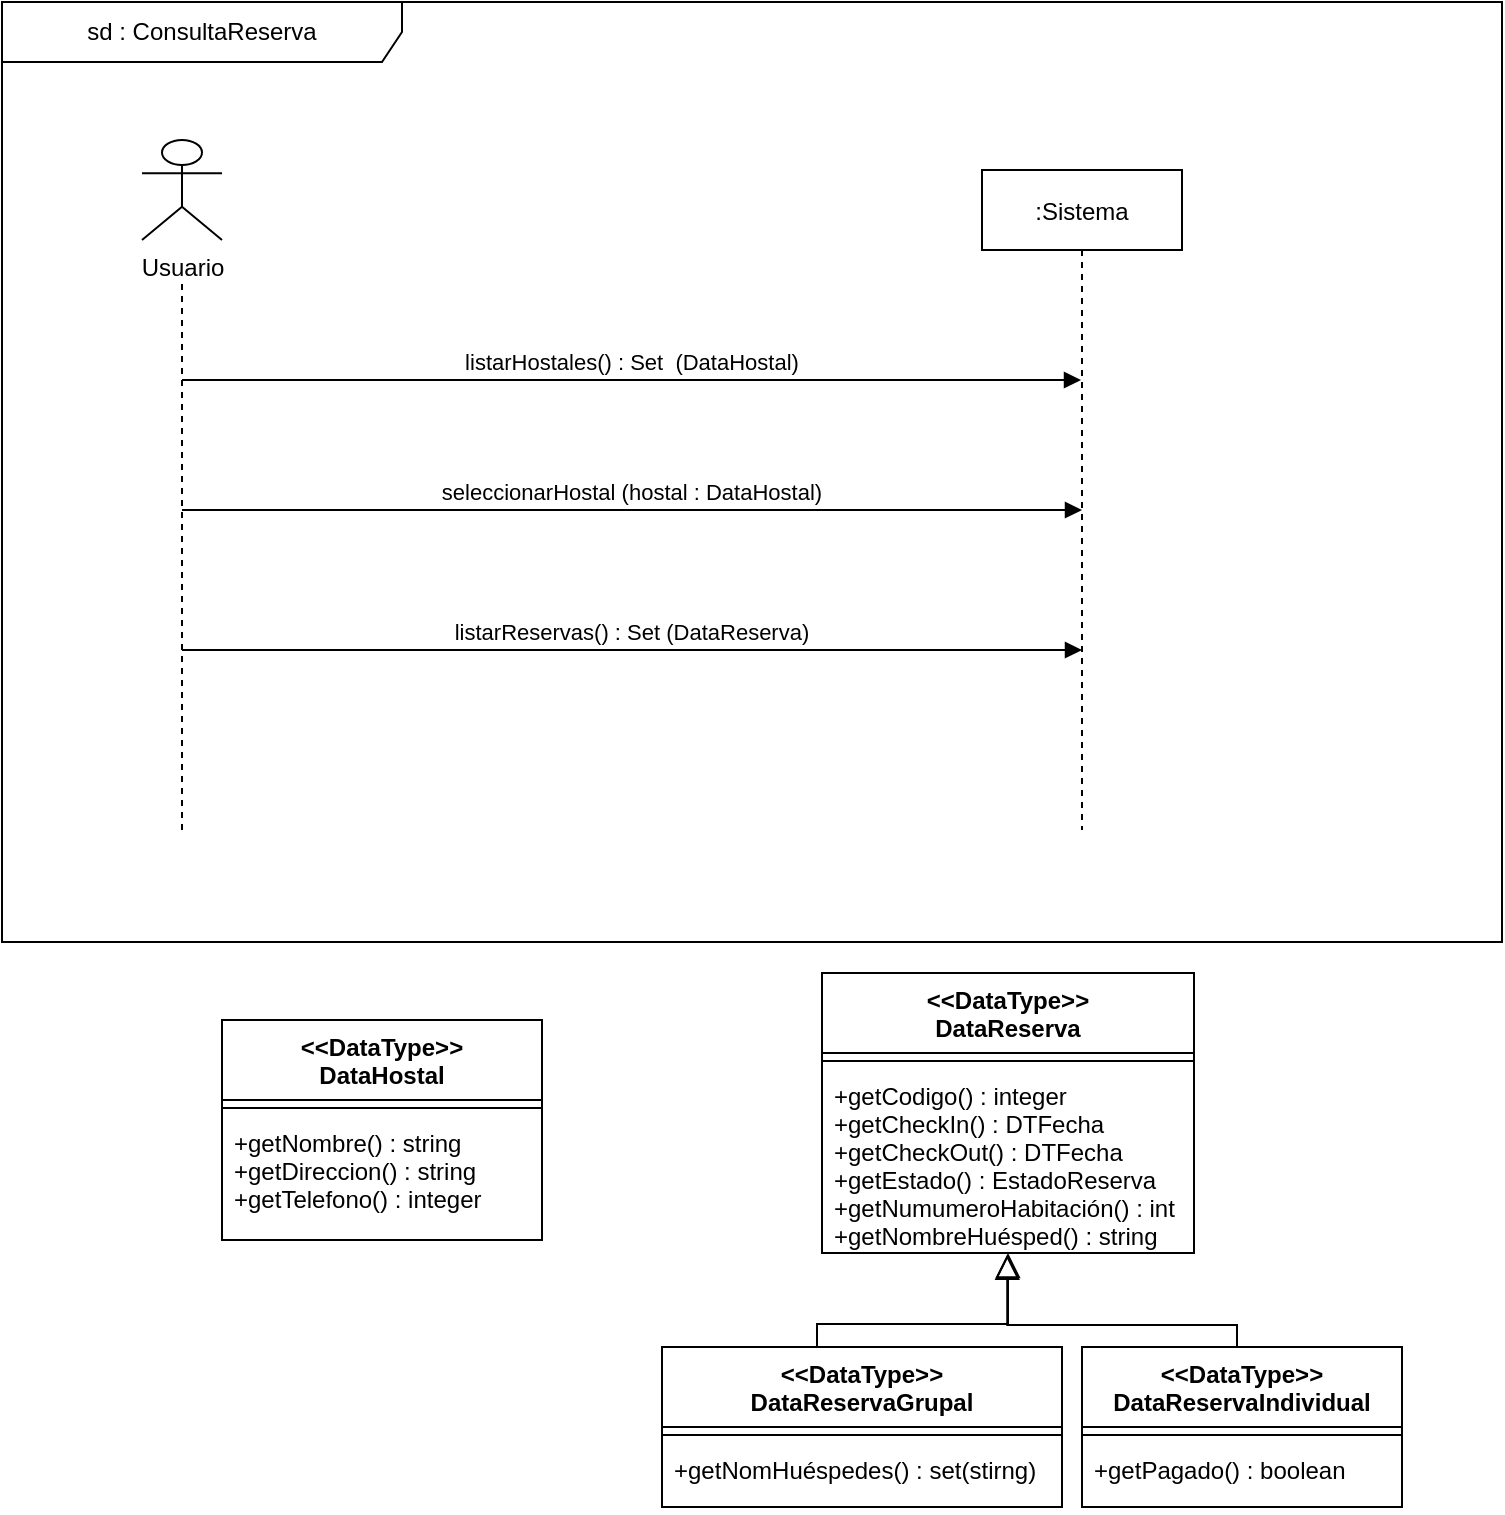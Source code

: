 <mxfile version="11.2.4" type="device" pages="1"><diagram id="C5RBs43oDa-KdzZeNtuy" name="Page-1"><mxGraphModel dx="1303" dy="2348" grid="1" gridSize="10" guides="1" tooltips="1" connect="1" arrows="1" fold="1" page="1" pageScale="1" pageWidth="827" pageHeight="1169" math="0" shadow="0"><root><mxCell id="WIyWlLk6GJQsqaUBKTNV-0"/><mxCell id="WIyWlLk6GJQsqaUBKTNV-1" parent="WIyWlLk6GJQsqaUBKTNV-0"/><mxCell id="5zyUhF8vJ4jy1v5ee-rP-0" value=":Sistema" style="shape=umlLifeline;perimeter=lifelinePerimeter;container=1;collapsible=0;recursiveResize=0;rounded=0;shadow=0;strokeWidth=1;" parent="WIyWlLk6GJQsqaUBKTNV-1" vertex="1"><mxGeometry x="530" y="-970" width="100" height="330" as="geometry"/></mxCell><mxCell id="5zyUhF8vJ4jy1v5ee-rP-1" value="Usuario" style="shape=umlActor;verticalLabelPosition=bottom;verticalAlign=top;html=1;shadow=0;" parent="WIyWlLk6GJQsqaUBKTNV-1" vertex="1"><mxGeometry x="110" y="-985" width="40" height="50" as="geometry"/></mxCell><mxCell id="5zyUhF8vJ4jy1v5ee-rP-2" value="" style="endArrow=none;dashed=1;html=1;rounded=0;" parent="WIyWlLk6GJQsqaUBKTNV-1" edge="1"><mxGeometry width="50" height="50" relative="1" as="geometry"><mxPoint x="130" y="-640" as="sourcePoint"/><mxPoint x="130" y="-915" as="targetPoint"/></mxGeometry></mxCell><mxCell id="5zyUhF8vJ4jy1v5ee-rP-3" value="listarHostales() : Set  (DataHostal)" style="verticalAlign=bottom;endArrow=block;shadow=0;strokeWidth=1;" parent="WIyWlLk6GJQsqaUBKTNV-1" target="5zyUhF8vJ4jy1v5ee-rP-0" edge="1"><mxGeometry relative="1" as="geometry"><mxPoint x="130" y="-865" as="sourcePoint"/><mxPoint x="639.5" y="-865.0" as="targetPoint"/></mxGeometry></mxCell><mxCell id="5zyUhF8vJ4jy1v5ee-rP-4" value="seleccionarHostal (hostal : DataHostal)" style="verticalAlign=bottom;endArrow=block;shadow=0;strokeWidth=1;" parent="WIyWlLk6GJQsqaUBKTNV-1" edge="1"><mxGeometry relative="1" as="geometry"><mxPoint x="130" y="-800" as="sourcePoint"/><mxPoint x="580" y="-800" as="targetPoint"/></mxGeometry></mxCell><mxCell id="5zyUhF8vJ4jy1v5ee-rP-5" value="sd : ConsultaReserva" style="shape=umlFrame;whiteSpace=wrap;html=1;width=200;height=30;" parent="WIyWlLk6GJQsqaUBKTNV-1" vertex="1"><mxGeometry x="40" y="-1054" width="750" height="470" as="geometry"/></mxCell><mxCell id="5zyUhF8vJ4jy1v5ee-rP-10" value="&lt;&lt;DataType&gt;&gt;&#10;DataHostal" style="swimlane;fontStyle=1;align=center;verticalAlign=top;childLayout=stackLayout;horizontal=1;startSize=40;horizontalStack=0;resizeParent=1;resizeParentMax=0;resizeLast=0;collapsible=1;marginBottom=0;" parent="WIyWlLk6GJQsqaUBKTNV-1" vertex="1"><mxGeometry x="150" y="-545" width="160" height="110" as="geometry"><mxRectangle x="340" y="360" width="100" height="26" as="alternateBounds"/></mxGeometry></mxCell><mxCell id="5zyUhF8vJ4jy1v5ee-rP-11" value="" style="line;strokeWidth=1;fillColor=none;align=left;verticalAlign=middle;spacingTop=-1;spacingLeft=3;spacingRight=3;rotatable=0;labelPosition=right;points=[];portConstraint=eastwest;" parent="5zyUhF8vJ4jy1v5ee-rP-10" vertex="1"><mxGeometry y="40" width="160" height="8" as="geometry"/></mxCell><mxCell id="5zyUhF8vJ4jy1v5ee-rP-12" value="+getNombre() : string&#10;+getDireccion() : string&#10;+getTelefono() : integer" style="text;strokeColor=none;fillColor=none;align=left;verticalAlign=top;spacingLeft=4;spacingRight=4;overflow=hidden;rotatable=0;points=[[0,0.5],[1,0.5]];portConstraint=eastwest;" parent="5zyUhF8vJ4jy1v5ee-rP-10" vertex="1"><mxGeometry y="48" width="160" height="62" as="geometry"/></mxCell><mxCell id="5zyUhF8vJ4jy1v5ee-rP-17" value="listarReservas() : Set (DataReserva)" style="verticalAlign=bottom;endArrow=block;shadow=0;strokeWidth=1;" parent="WIyWlLk6GJQsqaUBKTNV-1" edge="1"><mxGeometry relative="1" as="geometry"><mxPoint x="130" y="-730" as="sourcePoint"/><mxPoint x="580" y="-730" as="targetPoint"/></mxGeometry></mxCell><mxCell id="5zyUhF8vJ4jy1v5ee-rP-40" value="" style="endArrow=block;endSize=10;endFill=0;shadow=0;strokeWidth=1;rounded=0;edgeStyle=elbowEdgeStyle;elbow=vertical;" parent="WIyWlLk6GJQsqaUBKTNV-1" edge="1" target="5zyUhF8vJ4jy1v5ee-rP-44"><mxGeometry width="160" relative="1" as="geometry"><mxPoint x="447.5" y="-357.5" as="sourcePoint"/><mxPoint x="547.5" y="-459.5" as="targetPoint"/></mxGeometry></mxCell><mxCell id="5zyUhF8vJ4jy1v5ee-rP-41" value="" style="endArrow=block;endSize=10;endFill=0;shadow=0;strokeWidth=1;rounded=0;edgeStyle=elbowEdgeStyle;elbow=vertical;entryX=0.498;entryY=1.009;entryDx=0;entryDy=0;entryPerimeter=0;" parent="WIyWlLk6GJQsqaUBKTNV-1" edge="1" target="5zyUhF8vJ4jy1v5ee-rP-44"><mxGeometry width="160" relative="1" as="geometry"><mxPoint x="657.5" y="-357.5" as="sourcePoint"/><mxPoint x="547.5" y="-459.5" as="targetPoint"/></mxGeometry></mxCell><mxCell id="5zyUhF8vJ4jy1v5ee-rP-42" value="&lt;&lt;DataType&gt;&gt;&#10;DataReserva" style="swimlane;fontStyle=1;align=center;verticalAlign=top;childLayout=stackLayout;horizontal=1;startSize=40;horizontalStack=0;resizeParent=1;resizeParentMax=0;resizeLast=0;collapsible=1;marginBottom=0;" parent="WIyWlLk6GJQsqaUBKTNV-1" vertex="1"><mxGeometry x="450" y="-568.5" width="186" height="140" as="geometry"><mxRectangle x="340" y="360" width="100" height="26" as="alternateBounds"/></mxGeometry></mxCell><mxCell id="5zyUhF8vJ4jy1v5ee-rP-43" value="" style="line;strokeWidth=1;fillColor=none;align=left;verticalAlign=middle;spacingTop=-1;spacingLeft=3;spacingRight=3;rotatable=0;labelPosition=right;points=[];portConstraint=eastwest;" parent="5zyUhF8vJ4jy1v5ee-rP-42" vertex="1"><mxGeometry y="40" width="186" height="8" as="geometry"/></mxCell><mxCell id="5zyUhF8vJ4jy1v5ee-rP-44" value="+getCodigo() : integer&#10;+getCheckIn() : DTFecha&#10;+getCheckOut() : DTFecha&#10;+getEstado() : EstadoReserva&#10;+getNumumeroHabitación() : int&#10;+getNombreHuésped() : string" style="text;strokeColor=none;fillColor=none;align=left;verticalAlign=top;spacingLeft=4;spacingRight=4;overflow=hidden;rotatable=0;points=[[0,0.5],[1,0.5]];portConstraint=eastwest;" parent="5zyUhF8vJ4jy1v5ee-rP-42" vertex="1"><mxGeometry y="48" width="186" height="92" as="geometry"/></mxCell><mxCell id="5zyUhF8vJ4jy1v5ee-rP-45" value="&lt;&lt;DataType&gt;&gt;&#10;DataReservaGrupal" style="swimlane;fontStyle=1;align=center;verticalAlign=top;childLayout=stackLayout;horizontal=1;startSize=40;horizontalStack=0;resizeParent=1;resizeParentMax=0;resizeLast=0;collapsible=1;marginBottom=0;" parent="WIyWlLk6GJQsqaUBKTNV-1" vertex="1"><mxGeometry x="370" y="-381.5" width="200" height="80" as="geometry"><mxRectangle x="340" y="360" width="100" height="26" as="alternateBounds"/></mxGeometry></mxCell><mxCell id="5zyUhF8vJ4jy1v5ee-rP-46" value="" style="line;strokeWidth=1;fillColor=none;align=left;verticalAlign=middle;spacingTop=-1;spacingLeft=3;spacingRight=3;rotatable=0;labelPosition=right;points=[];portConstraint=eastwest;" parent="5zyUhF8vJ4jy1v5ee-rP-45" vertex="1"><mxGeometry y="40" width="200" height="8" as="geometry"/></mxCell><mxCell id="5zyUhF8vJ4jy1v5ee-rP-47" value="+getNomHuéspedes() : set(stirng)" style="text;strokeColor=none;fillColor=none;align=left;verticalAlign=top;spacingLeft=4;spacingRight=4;overflow=hidden;rotatable=0;points=[[0,0.5],[1,0.5]];portConstraint=eastwest;" parent="5zyUhF8vJ4jy1v5ee-rP-45" vertex="1"><mxGeometry y="48" width="200" height="32" as="geometry"/></mxCell><mxCell id="5zyUhF8vJ4jy1v5ee-rP-48" value="&lt;&lt;DataType&gt;&gt;&#10;DataReservaIndividual" style="swimlane;fontStyle=1;align=center;verticalAlign=top;childLayout=stackLayout;horizontal=1;startSize=40;horizontalStack=0;resizeParent=1;resizeParentMax=0;resizeLast=0;collapsible=1;marginBottom=0;" parent="WIyWlLk6GJQsqaUBKTNV-1" vertex="1"><mxGeometry x="580" y="-381.5" width="160" height="80" as="geometry"><mxRectangle x="340" y="360" width="100" height="26" as="alternateBounds"/></mxGeometry></mxCell><mxCell id="5zyUhF8vJ4jy1v5ee-rP-49" value="" style="line;strokeWidth=1;fillColor=none;align=left;verticalAlign=middle;spacingTop=-1;spacingLeft=3;spacingRight=3;rotatable=0;labelPosition=right;points=[];portConstraint=eastwest;" parent="5zyUhF8vJ4jy1v5ee-rP-48" vertex="1"><mxGeometry y="40" width="160" height="8" as="geometry"/></mxCell><mxCell id="5zyUhF8vJ4jy1v5ee-rP-50" value="+getPagado() : boolean" style="text;strokeColor=none;fillColor=none;align=left;verticalAlign=top;spacingLeft=4;spacingRight=4;overflow=hidden;rotatable=0;points=[[0,0.5],[1,0.5]];portConstraint=eastwest;" parent="5zyUhF8vJ4jy1v5ee-rP-48" vertex="1"><mxGeometry y="48" width="160" height="32" as="geometry"/></mxCell></root></mxGraphModel></diagram></mxfile>